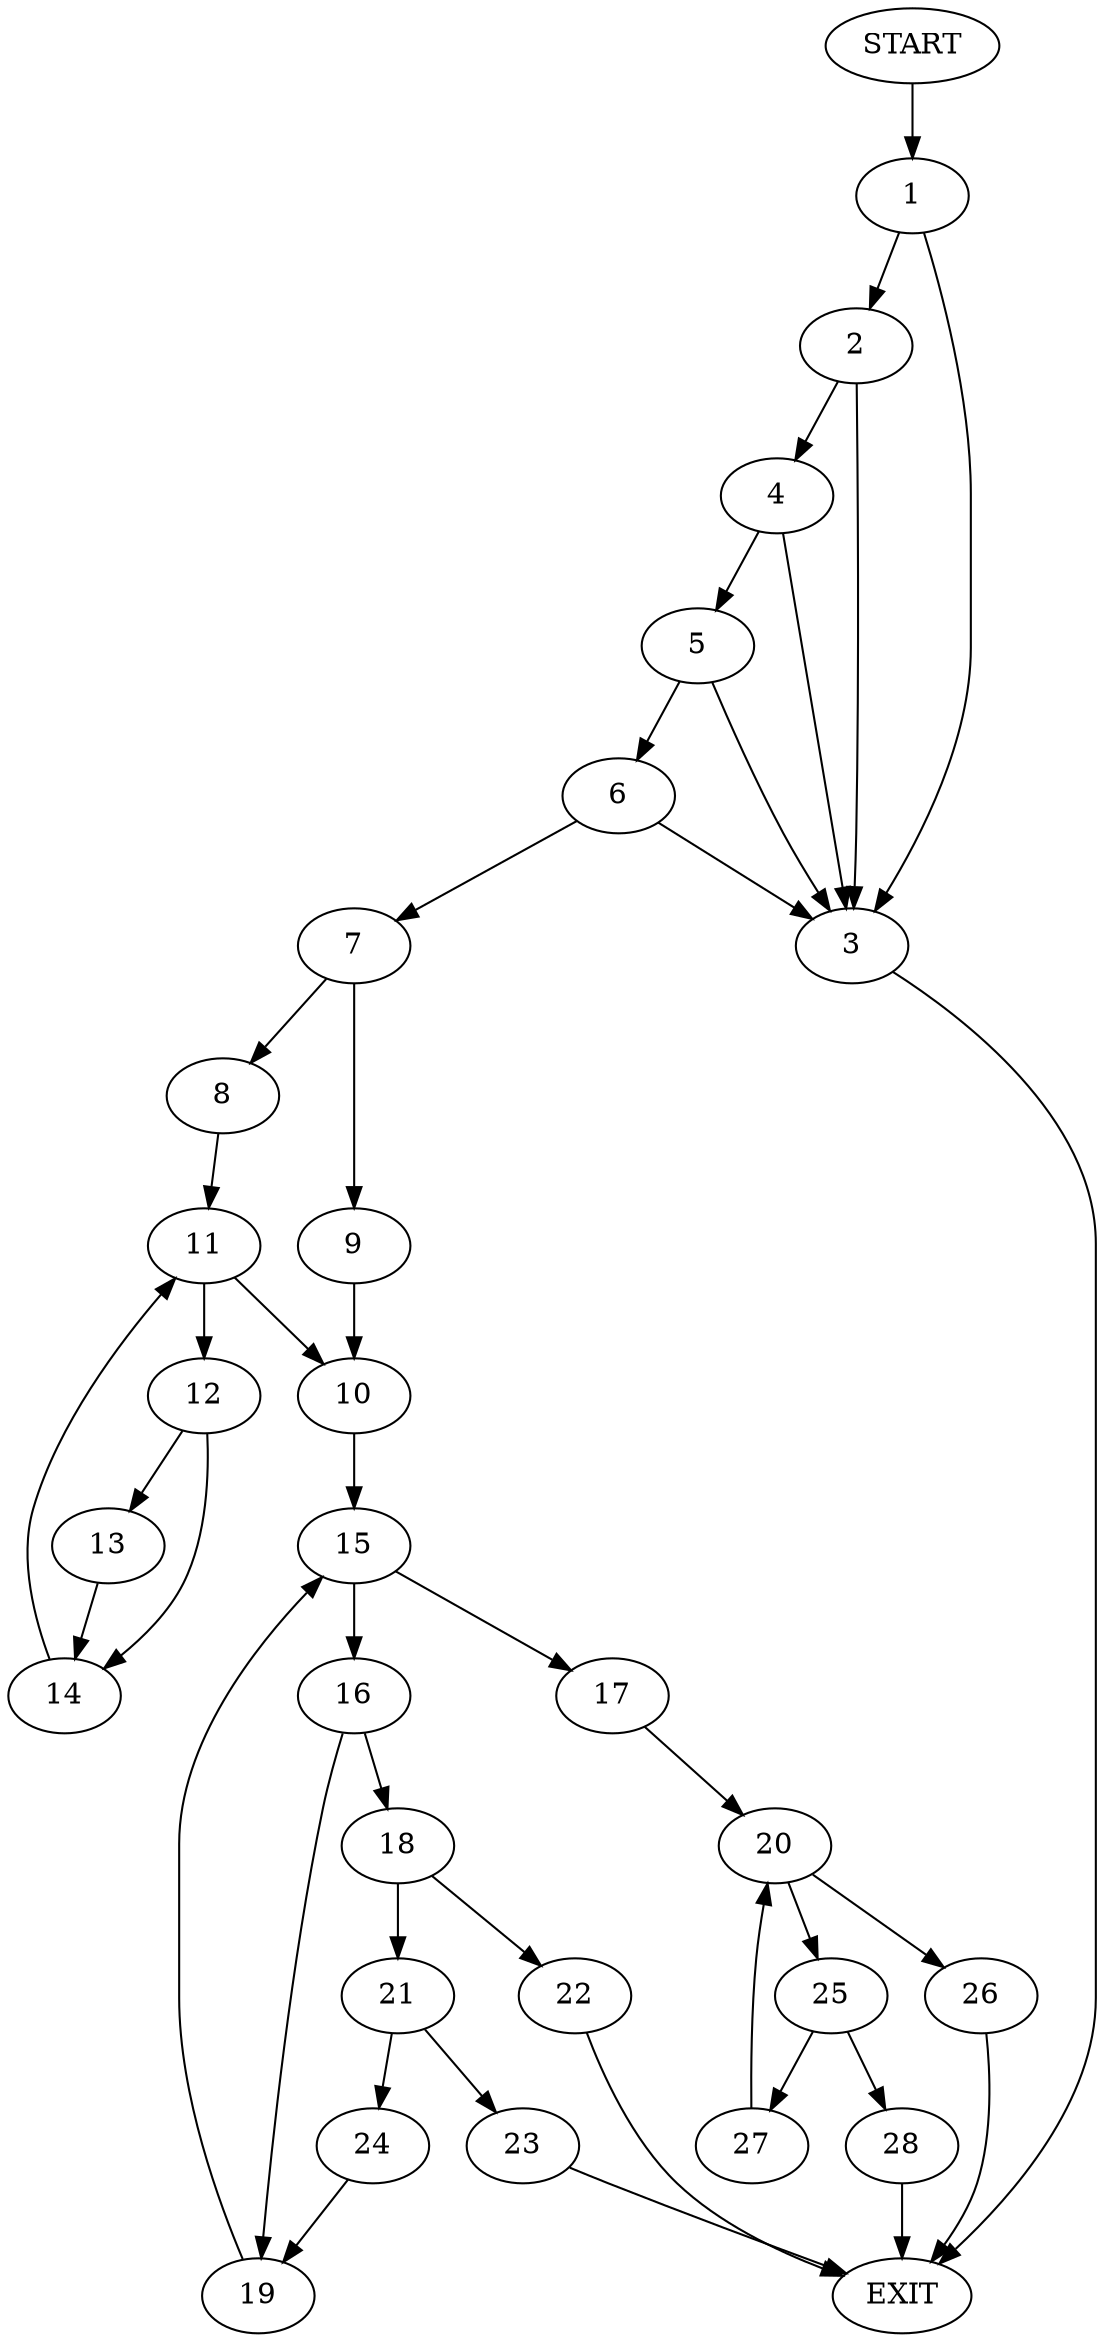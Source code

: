 digraph {
0 [label="START"]
29 [label="EXIT"]
0 -> 1
1 -> 2
1 -> 3
2 -> 4
2 -> 3
3 -> 29
4 -> 5
4 -> 3
5 -> 6
5 -> 3
6 -> 7
6 -> 3
7 -> 8
7 -> 9
9 -> 10
8 -> 11
11 -> 10
11 -> 12
12 -> 13
12 -> 14
10 -> 15
14 -> 11
13 -> 14
15 -> 16
15 -> 17
16 -> 18
16 -> 19
17 -> 20
19 -> 15
18 -> 21
18 -> 22
21 -> 23
21 -> 24
22 -> 29
23 -> 29
24 -> 19
20 -> 25
20 -> 26
26 -> 29
25 -> 27
25 -> 28
27 -> 20
28 -> 29
}
